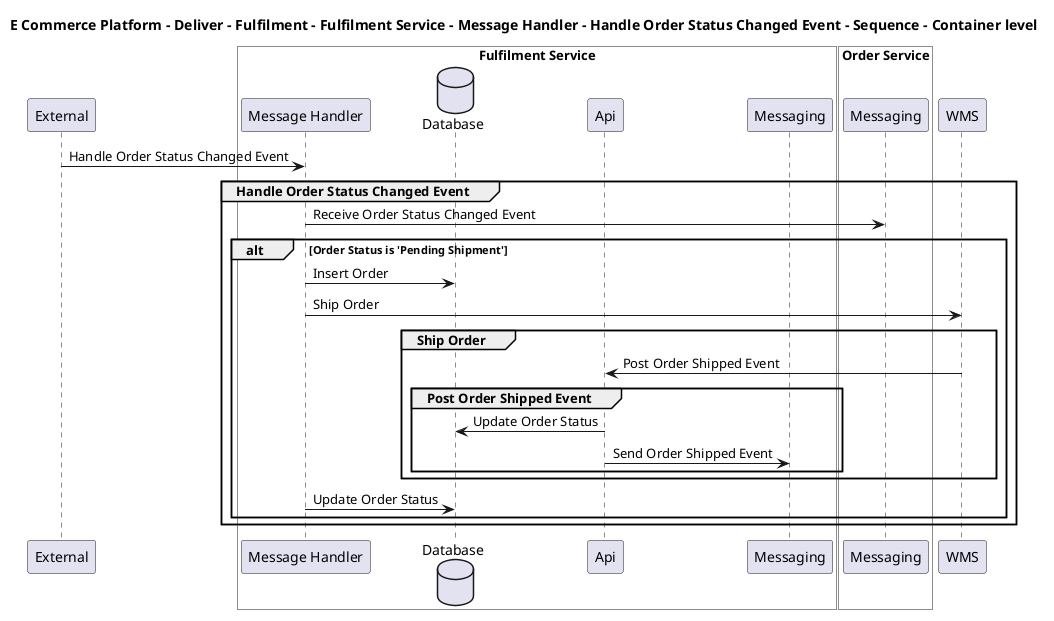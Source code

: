 @startuml

title E Commerce Platform - Deliver - Fulfilment - Fulfilment Service - Message Handler - Handle Order Status Changed Event - Sequence - Container level

participant "External" as C4InterFlow.SoftwareSystems.ExternalSystem

box "Fulfilment Service" #White
    participant "Message Handler" as ECommercePlatform.Deliver.Fulfilment.SoftwareSystems.FulfilmentService.Containers.MessageHandler
    database "Database" as ECommercePlatform.Deliver.Fulfilment.SoftwareSystems.FulfilmentService.Containers.Database
    participant "Api" as ECommercePlatform.Deliver.Fulfilment.SoftwareSystems.FulfilmentService.Containers.Api
    participant "Messaging" as ECommercePlatform.Deliver.Fulfilment.SoftwareSystems.FulfilmentService.Containers.Messaging
end box


box "Order Service" #White
    participant "Messaging" as ECommercePlatform.GenerateDemand.OrderManagement.SoftwareSystems.OrderService.Containers.Messaging
end box

participant "WMS" as ECommercePlatform.Deliver.Fulfilment.SoftwareSystems.WMS

C4InterFlow.SoftwareSystems.ExternalSystem -> ECommercePlatform.Deliver.Fulfilment.SoftwareSystems.FulfilmentService.Containers.MessageHandler : Handle Order Status Changed Event
group Handle Order Status Changed Event
ECommercePlatform.Deliver.Fulfilment.SoftwareSystems.FulfilmentService.Containers.MessageHandler -> ECommercePlatform.GenerateDemand.OrderManagement.SoftwareSystems.OrderService.Containers.Messaging : Receive Order Status Changed Event
alt Order Status is 'Pending Shipment'
ECommercePlatform.Deliver.Fulfilment.SoftwareSystems.FulfilmentService.Containers.MessageHandler -> ECommercePlatform.Deliver.Fulfilment.SoftwareSystems.FulfilmentService.Containers.Database : Insert Order
ECommercePlatform.Deliver.Fulfilment.SoftwareSystems.FulfilmentService.Containers.MessageHandler -> ECommercePlatform.Deliver.Fulfilment.SoftwareSystems.WMS : Ship Order
group Ship Order
ECommercePlatform.Deliver.Fulfilment.SoftwareSystems.WMS -> ECommercePlatform.Deliver.Fulfilment.SoftwareSystems.FulfilmentService.Containers.Api : Post Order Shipped Event
group Post Order Shipped Event
ECommercePlatform.Deliver.Fulfilment.SoftwareSystems.FulfilmentService.Containers.Api -> ECommercePlatform.Deliver.Fulfilment.SoftwareSystems.FulfilmentService.Containers.Database : Update Order Status
ECommercePlatform.Deliver.Fulfilment.SoftwareSystems.FulfilmentService.Containers.Api -> ECommercePlatform.Deliver.Fulfilment.SoftwareSystems.FulfilmentService.Containers.Messaging : Send Order Shipped Event
end
end
ECommercePlatform.Deliver.Fulfilment.SoftwareSystems.FulfilmentService.Containers.MessageHandler -> ECommercePlatform.Deliver.Fulfilment.SoftwareSystems.FulfilmentService.Containers.Database : Update Order Status
end
end


@enduml
